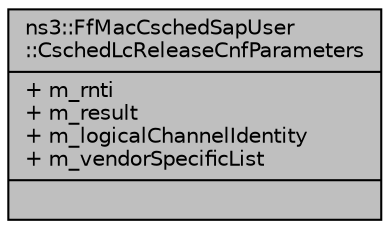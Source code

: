 digraph "ns3::FfMacCschedSapUser::CschedLcReleaseCnfParameters"
{
  edge [fontname="Helvetica",fontsize="10",labelfontname="Helvetica",labelfontsize="10"];
  node [fontname="Helvetica",fontsize="10",shape=record];
  Node1 [label="{ns3::FfMacCschedSapUser\l::CschedLcReleaseCnfParameters\n|+ m_rnti\l+ m_result\l+ m_logicalChannelIdentity\l+ m_vendorSpecificList\l|}",height=0.2,width=0.4,color="black", fillcolor="grey75", style="filled", fontcolor="black"];
}
